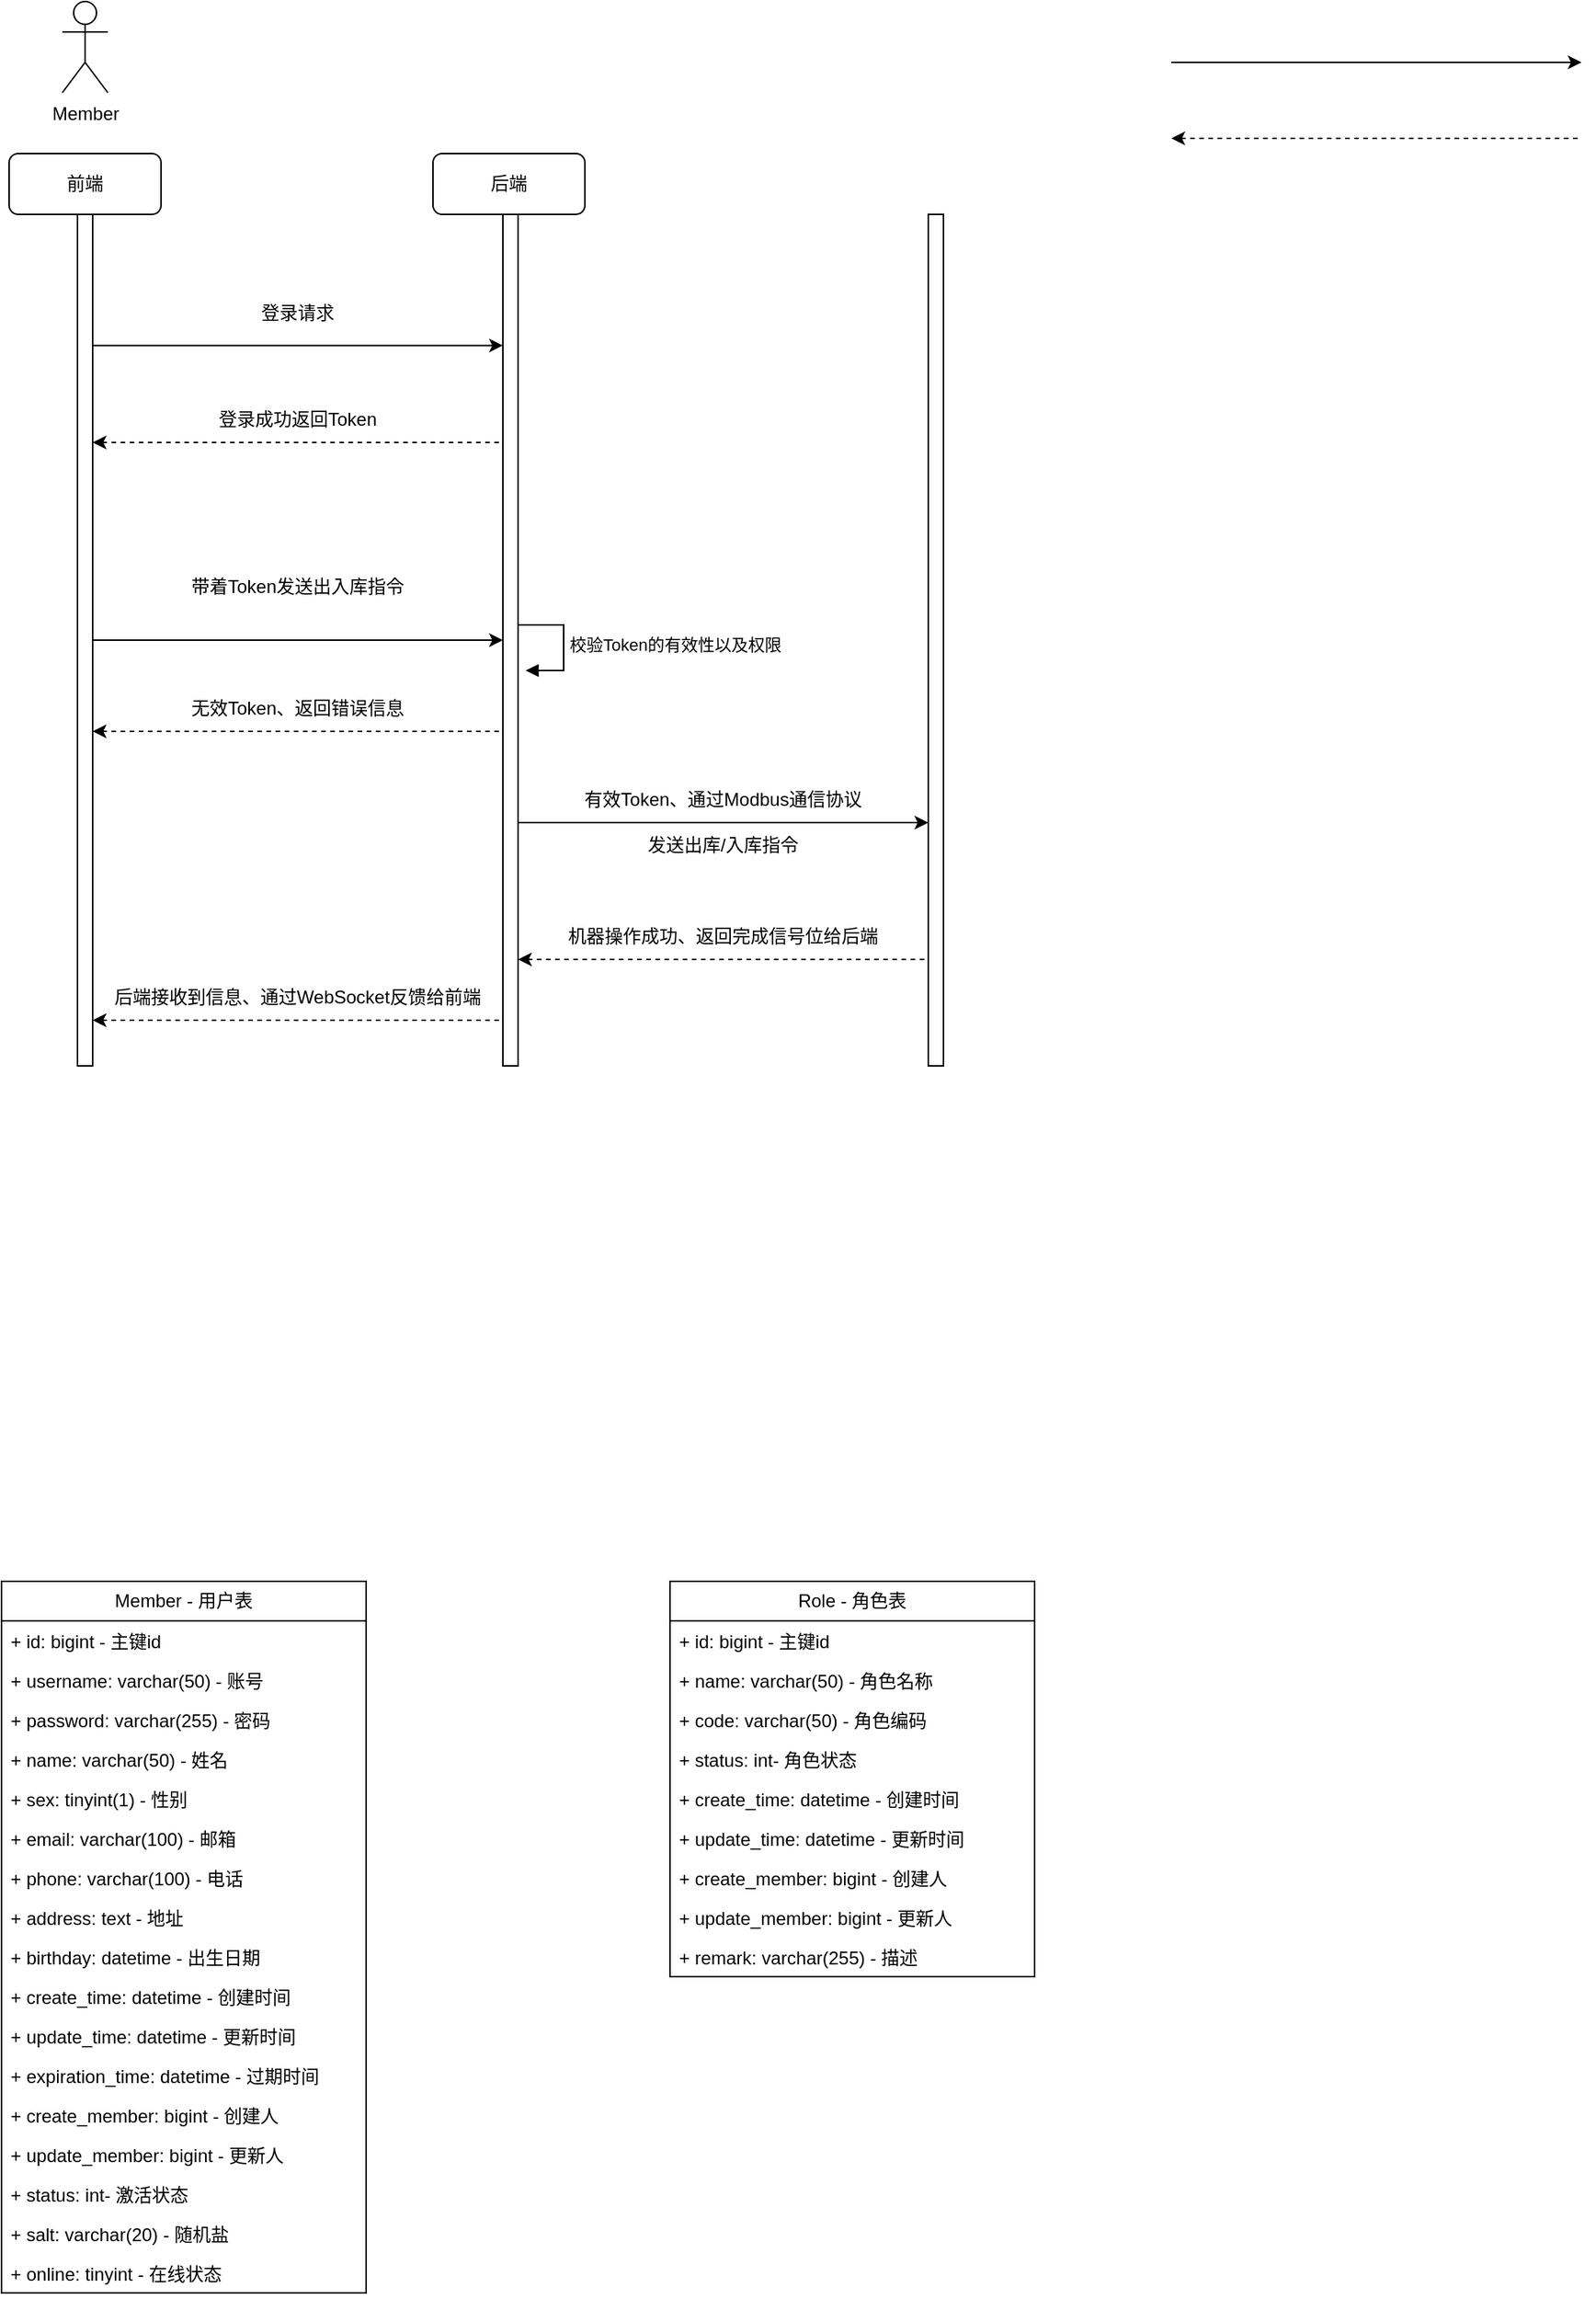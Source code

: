<mxfile version="25.0.3">
  <diagram name="第 1 页" id="4YpfWEqFieO3PSkuTiQ7">
    <mxGraphModel dx="1595" dy="840" grid="1" gridSize="10" guides="1" tooltips="1" connect="1" arrows="1" fold="1" page="1" pageScale="1" pageWidth="827" pageHeight="1169" math="0" shadow="0">
      <root>
        <mxCell id="0" />
        <mxCell id="1" parent="0" />
        <mxCell id="9C9uaq-Ep5HxFIF-LxFW-1" value="Member" style="shape=umlActor;verticalLabelPosition=bottom;verticalAlign=top;html=1;outlineConnect=0;" vertex="1" parent="1">
          <mxGeometry x="150" y="20" width="30" height="60" as="geometry" />
        </mxCell>
        <mxCell id="9C9uaq-Ep5HxFIF-LxFW-4" value="" style="html=1;points=[[0,0,0,0,5],[0,1,0,0,-5],[1,0,0,0,5],[1,1,0,0,-5]];perimeter=orthogonalPerimeter;outlineConnect=0;targetShapes=umlLifeline;portConstraint=eastwest;newEdgeStyle={&quot;curved&quot;:0,&quot;rounded&quot;:0};" vertex="1" parent="1">
          <mxGeometry x="720" y="160" width="10" height="560" as="geometry" />
        </mxCell>
        <mxCell id="9C9uaq-Ep5HxFIF-LxFW-8" value="" style="html=1;points=[[0,0,0,0,5],[0,1,0,0,-5],[1,0,0,0,5],[1,1,0,0,-5]];perimeter=orthogonalPerimeter;outlineConnect=0;targetShapes=umlLifeline;portConstraint=eastwest;newEdgeStyle={&quot;curved&quot;:0,&quot;rounded&quot;:0};" vertex="1" parent="1">
          <mxGeometry x="160" y="160" width="10" height="560" as="geometry" />
        </mxCell>
        <mxCell id="9C9uaq-Ep5HxFIF-LxFW-9" value="前端" style="rounded=1;whiteSpace=wrap;html=1;" vertex="1" parent="1">
          <mxGeometry x="115" y="120" width="100" height="40" as="geometry" />
        </mxCell>
        <mxCell id="9C9uaq-Ep5HxFIF-LxFW-10" value="" style="endArrow=classic;html=1;rounded=0;entryX=0;entryY=0.154;entryDx=0;entryDy=0;entryPerimeter=0;" edge="1" parent="1" source="9C9uaq-Ep5HxFIF-LxFW-8" target="9C9uaq-Ep5HxFIF-LxFW-12">
          <mxGeometry width="50" height="50" relative="1" as="geometry">
            <mxPoint x="200" y="250" as="sourcePoint" />
            <mxPoint x="300" y="240" as="targetPoint" />
          </mxGeometry>
        </mxCell>
        <mxCell id="9C9uaq-Ep5HxFIF-LxFW-12" value="" style="html=1;points=[[0,0,0,0,5],[0,1,0,0,-5],[1,0,0,0,5],[1,1,0,0,-5]];perimeter=orthogonalPerimeter;outlineConnect=0;targetShapes=umlLifeline;portConstraint=eastwest;newEdgeStyle={&quot;curved&quot;:0,&quot;rounded&quot;:0};" vertex="1" parent="1">
          <mxGeometry x="440" y="160" width="10" height="560" as="geometry" />
        </mxCell>
        <mxCell id="9C9uaq-Ep5HxFIF-LxFW-13" value="后端" style="rounded=1;whiteSpace=wrap;html=1;" vertex="1" parent="1">
          <mxGeometry x="394" y="120" width="100" height="40" as="geometry" />
        </mxCell>
        <mxCell id="9C9uaq-Ep5HxFIF-LxFW-14" value="登录请求" style="text;html=1;align=center;verticalAlign=middle;whiteSpace=wrap;rounded=0;" vertex="1" parent="1">
          <mxGeometry x="170" y="210" width="270" height="30" as="geometry" />
        </mxCell>
        <mxCell id="9C9uaq-Ep5HxFIF-LxFW-15" value="" style="endArrow=none;html=1;rounded=0;dashed=1;endFill=0;startArrow=classic;startFill=1;" edge="1" parent="1">
          <mxGeometry width="50" height="50" relative="1" as="geometry">
            <mxPoint x="170" y="310" as="sourcePoint" />
            <mxPoint x="440" y="310" as="targetPoint" />
          </mxGeometry>
        </mxCell>
        <mxCell id="9C9uaq-Ep5HxFIF-LxFW-16" value="登录成功返回Token" style="text;html=1;align=center;verticalAlign=middle;whiteSpace=wrap;rounded=0;" vertex="1" parent="1">
          <mxGeometry x="170" y="280" width="270" height="30" as="geometry" />
        </mxCell>
        <mxCell id="9C9uaq-Ep5HxFIF-LxFW-17" value="" style="endArrow=classic;html=1;rounded=0;" edge="1" parent="1" source="9C9uaq-Ep5HxFIF-LxFW-8" target="9C9uaq-Ep5HxFIF-LxFW-12">
          <mxGeometry width="50" height="50" relative="1" as="geometry">
            <mxPoint x="180" y="420" as="sourcePoint" />
            <mxPoint x="230" y="370" as="targetPoint" />
          </mxGeometry>
        </mxCell>
        <mxCell id="9C9uaq-Ep5HxFIF-LxFW-18" value="带着Token发送出入库指令" style="text;html=1;align=center;verticalAlign=middle;whiteSpace=wrap;rounded=0;" vertex="1" parent="1">
          <mxGeometry x="170" y="390" width="270" height="30" as="geometry" />
        </mxCell>
        <mxCell id="9C9uaq-Ep5HxFIF-LxFW-20" value="校验Token的有效性以及权限" style="html=1;align=left;spacingLeft=2;endArrow=block;rounded=0;edgeStyle=orthogonalEdgeStyle;curved=0;rounded=0;" edge="1" parent="1">
          <mxGeometry relative="1" as="geometry">
            <mxPoint x="450" y="430" as="sourcePoint" />
            <Array as="points">
              <mxPoint x="480" y="460" />
            </Array>
            <mxPoint x="455" y="460" as="targetPoint" />
          </mxGeometry>
        </mxCell>
        <mxCell id="9C9uaq-Ep5HxFIF-LxFW-22" value="" style="endArrow=classic;html=1;rounded=0;" edge="1" parent="1">
          <mxGeometry width="50" height="50" relative="1" as="geometry">
            <mxPoint x="880" y="60" as="sourcePoint" />
            <mxPoint x="1150" y="60" as="targetPoint" />
          </mxGeometry>
        </mxCell>
        <mxCell id="9C9uaq-Ep5HxFIF-LxFW-24" value="" style="endArrow=classic;html=1;rounded=0;" edge="1" parent="1">
          <mxGeometry width="50" height="50" relative="1" as="geometry">
            <mxPoint x="450" y="560" as="sourcePoint" />
            <mxPoint x="720" y="560" as="targetPoint" />
          </mxGeometry>
        </mxCell>
        <mxCell id="9C9uaq-Ep5HxFIF-LxFW-25" value="有效Token、通过Modbus通信协议" style="text;html=1;align=center;verticalAlign=middle;whiteSpace=wrap;rounded=0;" vertex="1" parent="1">
          <mxGeometry x="450" y="530" width="270" height="30" as="geometry" />
        </mxCell>
        <mxCell id="9C9uaq-Ep5HxFIF-LxFW-26" value="发送出库/入库指令" style="text;html=1;align=center;verticalAlign=middle;whiteSpace=wrap;rounded=0;" vertex="1" parent="1">
          <mxGeometry x="450" y="560" width="270" height="30" as="geometry" />
        </mxCell>
        <mxCell id="9C9uaq-Ep5HxFIF-LxFW-27" value="" style="endArrow=none;html=1;rounded=0;dashed=1;startArrow=classic;startFill=1;endFill=0;" edge="1" parent="1">
          <mxGeometry width="50" height="50" relative="1" as="geometry">
            <mxPoint x="880" y="110" as="sourcePoint" />
            <mxPoint x="1150" y="110" as="targetPoint" />
          </mxGeometry>
        </mxCell>
        <mxCell id="9C9uaq-Ep5HxFIF-LxFW-28" value="" style="endArrow=none;html=1;rounded=0;dashed=1;startArrow=classic;startFill=1;endFill=0;" edge="1" parent="1">
          <mxGeometry width="50" height="50" relative="1" as="geometry">
            <mxPoint x="170" y="500" as="sourcePoint" />
            <mxPoint x="440" y="500" as="targetPoint" />
          </mxGeometry>
        </mxCell>
        <mxCell id="9C9uaq-Ep5HxFIF-LxFW-29" value="无效Token、返回错误信息" style="text;html=1;align=center;verticalAlign=middle;whiteSpace=wrap;rounded=0;" vertex="1" parent="1">
          <mxGeometry x="170" y="470" width="270" height="30" as="geometry" />
        </mxCell>
        <mxCell id="9C9uaq-Ep5HxFIF-LxFW-30" value="" style="endArrow=none;html=1;rounded=0;dashed=1;startArrow=classic;startFill=1;endFill=0;" edge="1" parent="1">
          <mxGeometry width="50" height="50" relative="1" as="geometry">
            <mxPoint x="450" y="650" as="sourcePoint" />
            <mxPoint x="720" y="650" as="targetPoint" />
          </mxGeometry>
        </mxCell>
        <mxCell id="9C9uaq-Ep5HxFIF-LxFW-31" value="机器操作成功、返回完成信号位给后端" style="text;html=1;align=center;verticalAlign=middle;whiteSpace=wrap;rounded=0;" vertex="1" parent="1">
          <mxGeometry x="450" y="620" width="270" height="30" as="geometry" />
        </mxCell>
        <mxCell id="9C9uaq-Ep5HxFIF-LxFW-32" value="" style="endArrow=none;html=1;rounded=0;dashed=1;startArrow=classic;startFill=1;endFill=0;" edge="1" parent="1">
          <mxGeometry width="50" height="50" relative="1" as="geometry">
            <mxPoint x="170" y="690" as="sourcePoint" />
            <mxPoint x="440" y="690" as="targetPoint" />
          </mxGeometry>
        </mxCell>
        <mxCell id="9C9uaq-Ep5HxFIF-LxFW-33" value="后端接收到信息、通过WebSocket反馈给前端" style="text;html=1;align=center;verticalAlign=middle;whiteSpace=wrap;rounded=0;" vertex="1" parent="1">
          <mxGeometry x="170" y="660" width="270" height="30" as="geometry" />
        </mxCell>
        <mxCell id="9C9uaq-Ep5HxFIF-LxFW-35" value="Member - 用户表" style="swimlane;fontStyle=0;childLayout=stackLayout;horizontal=1;startSize=26;fillColor=none;horizontalStack=0;resizeParent=1;resizeParentMax=0;resizeLast=0;collapsible=1;marginBottom=0;whiteSpace=wrap;html=1;" vertex="1" parent="1">
          <mxGeometry x="110" y="1059" width="240" height="468" as="geometry" />
        </mxCell>
        <mxCell id="9C9uaq-Ep5HxFIF-LxFW-36" value="+ id: bigint - 主键id" style="text;strokeColor=none;fillColor=none;align=left;verticalAlign=top;spacingLeft=4;spacingRight=4;overflow=hidden;rotatable=0;points=[[0,0.5],[1,0.5]];portConstraint=eastwest;whiteSpace=wrap;html=1;" vertex="1" parent="9C9uaq-Ep5HxFIF-LxFW-35">
          <mxGeometry y="26" width="240" height="26" as="geometry" />
        </mxCell>
        <mxCell id="9C9uaq-Ep5HxFIF-LxFW-37" value="+ username: varchar(50) - 账号" style="text;strokeColor=none;fillColor=none;align=left;verticalAlign=top;spacingLeft=4;spacingRight=4;overflow=hidden;rotatable=0;points=[[0,0.5],[1,0.5]];portConstraint=eastwest;whiteSpace=wrap;html=1;" vertex="1" parent="9C9uaq-Ep5HxFIF-LxFW-35">
          <mxGeometry y="52" width="240" height="26" as="geometry" />
        </mxCell>
        <mxCell id="9C9uaq-Ep5HxFIF-LxFW-38" value="+ password: varchar(255) - 密码" style="text;strokeColor=none;fillColor=none;align=left;verticalAlign=top;spacingLeft=4;spacingRight=4;overflow=hidden;rotatable=0;points=[[0,0.5],[1,0.5]];portConstraint=eastwest;whiteSpace=wrap;html=1;" vertex="1" parent="9C9uaq-Ep5HxFIF-LxFW-35">
          <mxGeometry y="78" width="240" height="26" as="geometry" />
        </mxCell>
        <mxCell id="9C9uaq-Ep5HxFIF-LxFW-39" value="+ name: varchar(50) - 姓名" style="text;strokeColor=none;fillColor=none;align=left;verticalAlign=top;spacingLeft=4;spacingRight=4;overflow=hidden;rotatable=0;points=[[0,0.5],[1,0.5]];portConstraint=eastwest;whiteSpace=wrap;html=1;" vertex="1" parent="9C9uaq-Ep5HxFIF-LxFW-35">
          <mxGeometry y="104" width="240" height="26" as="geometry" />
        </mxCell>
        <mxCell id="9C9uaq-Ep5HxFIF-LxFW-45" value="+ sex: tinyint(1) - 性别" style="text;strokeColor=none;fillColor=none;align=left;verticalAlign=top;spacingLeft=4;spacingRight=4;overflow=hidden;rotatable=0;points=[[0,0.5],[1,0.5]];portConstraint=eastwest;whiteSpace=wrap;html=1;" vertex="1" parent="9C9uaq-Ep5HxFIF-LxFW-35">
          <mxGeometry y="130" width="240" height="26" as="geometry" />
        </mxCell>
        <mxCell id="9C9uaq-Ep5HxFIF-LxFW-46" value="+ email: varchar(100) - 邮箱" style="text;strokeColor=none;fillColor=none;align=left;verticalAlign=top;spacingLeft=4;spacingRight=4;overflow=hidden;rotatable=0;points=[[0,0.5],[1,0.5]];portConstraint=eastwest;whiteSpace=wrap;html=1;" vertex="1" parent="9C9uaq-Ep5HxFIF-LxFW-35">
          <mxGeometry y="156" width="240" height="26" as="geometry" />
        </mxCell>
        <mxCell id="9C9uaq-Ep5HxFIF-LxFW-47" value="+ phone: varchar(100) - 电话" style="text;strokeColor=none;fillColor=none;align=left;verticalAlign=top;spacingLeft=4;spacingRight=4;overflow=hidden;rotatable=0;points=[[0,0.5],[1,0.5]];portConstraint=eastwest;whiteSpace=wrap;html=1;" vertex="1" parent="9C9uaq-Ep5HxFIF-LxFW-35">
          <mxGeometry y="182" width="240" height="26" as="geometry" />
        </mxCell>
        <mxCell id="9C9uaq-Ep5HxFIF-LxFW-48" value="+ address: text - 地址" style="text;strokeColor=none;fillColor=none;align=left;verticalAlign=top;spacingLeft=4;spacingRight=4;overflow=hidden;rotatable=0;points=[[0,0.5],[1,0.5]];portConstraint=eastwest;whiteSpace=wrap;html=1;" vertex="1" parent="9C9uaq-Ep5HxFIF-LxFW-35">
          <mxGeometry y="208" width="240" height="26" as="geometry" />
        </mxCell>
        <mxCell id="9C9uaq-Ep5HxFIF-LxFW-49" value="+ birthday: datetime - 出生日期" style="text;strokeColor=none;fillColor=none;align=left;verticalAlign=top;spacingLeft=4;spacingRight=4;overflow=hidden;rotatable=0;points=[[0,0.5],[1,0.5]];portConstraint=eastwest;whiteSpace=wrap;html=1;" vertex="1" parent="9C9uaq-Ep5HxFIF-LxFW-35">
          <mxGeometry y="234" width="240" height="26" as="geometry" />
        </mxCell>
        <mxCell id="9C9uaq-Ep5HxFIF-LxFW-50" value="+ create_time: datetime - 创建时间" style="text;strokeColor=none;fillColor=none;align=left;verticalAlign=top;spacingLeft=4;spacingRight=4;overflow=hidden;rotatable=0;points=[[0,0.5],[1,0.5]];portConstraint=eastwest;whiteSpace=wrap;html=1;" vertex="1" parent="9C9uaq-Ep5HxFIF-LxFW-35">
          <mxGeometry y="260" width="240" height="26" as="geometry" />
        </mxCell>
        <mxCell id="9C9uaq-Ep5HxFIF-LxFW-51" value="+ update_time: datetime - 更新时间" style="text;strokeColor=none;fillColor=none;align=left;verticalAlign=top;spacingLeft=4;spacingRight=4;overflow=hidden;rotatable=0;points=[[0,0.5],[1,0.5]];portConstraint=eastwest;whiteSpace=wrap;html=1;" vertex="1" parent="9C9uaq-Ep5HxFIF-LxFW-35">
          <mxGeometry y="286" width="240" height="26" as="geometry" />
        </mxCell>
        <mxCell id="9C9uaq-Ep5HxFIF-LxFW-52" value="+ expiration_time: datetime - 过期时间" style="text;strokeColor=none;fillColor=none;align=left;verticalAlign=top;spacingLeft=4;spacingRight=4;overflow=hidden;rotatable=0;points=[[0,0.5],[1,0.5]];portConstraint=eastwest;whiteSpace=wrap;html=1;" vertex="1" parent="9C9uaq-Ep5HxFIF-LxFW-35">
          <mxGeometry y="312" width="240" height="26" as="geometry" />
        </mxCell>
        <mxCell id="9C9uaq-Ep5HxFIF-LxFW-53" value="+ create_member: bigint - 创建人" style="text;strokeColor=none;fillColor=none;align=left;verticalAlign=top;spacingLeft=4;spacingRight=4;overflow=hidden;rotatable=0;points=[[0,0.5],[1,0.5]];portConstraint=eastwest;whiteSpace=wrap;html=1;" vertex="1" parent="9C9uaq-Ep5HxFIF-LxFW-35">
          <mxGeometry y="338" width="240" height="26" as="geometry" />
        </mxCell>
        <mxCell id="9C9uaq-Ep5HxFIF-LxFW-54" value="+ update_member: bigint - 更新人" style="text;strokeColor=none;fillColor=none;align=left;verticalAlign=top;spacingLeft=4;spacingRight=4;overflow=hidden;rotatable=0;points=[[0,0.5],[1,0.5]];portConstraint=eastwest;whiteSpace=wrap;html=1;" vertex="1" parent="9C9uaq-Ep5HxFIF-LxFW-35">
          <mxGeometry y="364" width="240" height="26" as="geometry" />
        </mxCell>
        <mxCell id="9C9uaq-Ep5HxFIF-LxFW-55" value="+ status: int- 激活状态" style="text;strokeColor=none;fillColor=none;align=left;verticalAlign=top;spacingLeft=4;spacingRight=4;overflow=hidden;rotatable=0;points=[[0,0.5],[1,0.5]];portConstraint=eastwest;whiteSpace=wrap;html=1;" vertex="1" parent="9C9uaq-Ep5HxFIF-LxFW-35">
          <mxGeometry y="390" width="240" height="26" as="geometry" />
        </mxCell>
        <mxCell id="9C9uaq-Ep5HxFIF-LxFW-72" value="+ salt: varchar(20) - 随机盐" style="text;strokeColor=none;fillColor=none;align=left;verticalAlign=top;spacingLeft=4;spacingRight=4;overflow=hidden;rotatable=0;points=[[0,0.5],[1,0.5]];portConstraint=eastwest;whiteSpace=wrap;html=1;" vertex="1" parent="9C9uaq-Ep5HxFIF-LxFW-35">
          <mxGeometry y="416" width="240" height="26" as="geometry" />
        </mxCell>
        <mxCell id="9C9uaq-Ep5HxFIF-LxFW-73" value="+ online: tinyint - 在线状态" style="text;strokeColor=none;fillColor=none;align=left;verticalAlign=top;spacingLeft=4;spacingRight=4;overflow=hidden;rotatable=0;points=[[0,0.5],[1,0.5]];portConstraint=eastwest;whiteSpace=wrap;html=1;" vertex="1" parent="9C9uaq-Ep5HxFIF-LxFW-35">
          <mxGeometry y="442" width="240" height="26" as="geometry" />
        </mxCell>
        <mxCell id="9C9uaq-Ep5HxFIF-LxFW-74" value="Role - 角色表" style="swimlane;fontStyle=0;childLayout=stackLayout;horizontal=1;startSize=26;fillColor=none;horizontalStack=0;resizeParent=1;resizeParentMax=0;resizeLast=0;collapsible=1;marginBottom=0;whiteSpace=wrap;html=1;" vertex="1" parent="1">
          <mxGeometry x="550" y="1059" width="240" height="260" as="geometry" />
        </mxCell>
        <mxCell id="9C9uaq-Ep5HxFIF-LxFW-75" value="+ id: bigint - 主键id" style="text;strokeColor=none;fillColor=none;align=left;verticalAlign=top;spacingLeft=4;spacingRight=4;overflow=hidden;rotatable=0;points=[[0,0.5],[1,0.5]];portConstraint=eastwest;whiteSpace=wrap;html=1;" vertex="1" parent="9C9uaq-Ep5HxFIF-LxFW-74">
          <mxGeometry y="26" width="240" height="26" as="geometry" />
        </mxCell>
        <mxCell id="9C9uaq-Ep5HxFIF-LxFW-76" value="+ name: varchar(50) - 角色名称" style="text;strokeColor=none;fillColor=none;align=left;verticalAlign=top;spacingLeft=4;spacingRight=4;overflow=hidden;rotatable=0;points=[[0,0.5],[1,0.5]];portConstraint=eastwest;whiteSpace=wrap;html=1;" vertex="1" parent="9C9uaq-Ep5HxFIF-LxFW-74">
          <mxGeometry y="52" width="240" height="26" as="geometry" />
        </mxCell>
        <mxCell id="9C9uaq-Ep5HxFIF-LxFW-77" value="+ code: varchar(50) - 角色编码" style="text;strokeColor=none;fillColor=none;align=left;verticalAlign=top;spacingLeft=4;spacingRight=4;overflow=hidden;rotatable=0;points=[[0,0.5],[1,0.5]];portConstraint=eastwest;whiteSpace=wrap;html=1;" vertex="1" parent="9C9uaq-Ep5HxFIF-LxFW-74">
          <mxGeometry y="78" width="240" height="26" as="geometry" />
        </mxCell>
        <mxCell id="9C9uaq-Ep5HxFIF-LxFW-89" value="+ status: int- 角色状态" style="text;strokeColor=none;fillColor=none;align=left;verticalAlign=top;spacingLeft=4;spacingRight=4;overflow=hidden;rotatable=0;points=[[0,0.5],[1,0.5]];portConstraint=eastwest;whiteSpace=wrap;html=1;" vertex="1" parent="9C9uaq-Ep5HxFIF-LxFW-74">
          <mxGeometry y="104" width="240" height="26" as="geometry" />
        </mxCell>
        <mxCell id="9C9uaq-Ep5HxFIF-LxFW-84" value="+ create_time: datetime - 创建时间" style="text;strokeColor=none;fillColor=none;align=left;verticalAlign=top;spacingLeft=4;spacingRight=4;overflow=hidden;rotatable=0;points=[[0,0.5],[1,0.5]];portConstraint=eastwest;whiteSpace=wrap;html=1;" vertex="1" parent="9C9uaq-Ep5HxFIF-LxFW-74">
          <mxGeometry y="130" width="240" height="26" as="geometry" />
        </mxCell>
        <mxCell id="9C9uaq-Ep5HxFIF-LxFW-85" value="+ update_time: datetime - 更新时间" style="text;strokeColor=none;fillColor=none;align=left;verticalAlign=top;spacingLeft=4;spacingRight=4;overflow=hidden;rotatable=0;points=[[0,0.5],[1,0.5]];portConstraint=eastwest;whiteSpace=wrap;html=1;" vertex="1" parent="9C9uaq-Ep5HxFIF-LxFW-74">
          <mxGeometry y="156" width="240" height="26" as="geometry" />
        </mxCell>
        <mxCell id="9C9uaq-Ep5HxFIF-LxFW-87" value="+ create_member: bigint - 创建人" style="text;strokeColor=none;fillColor=none;align=left;verticalAlign=top;spacingLeft=4;spacingRight=4;overflow=hidden;rotatable=0;points=[[0,0.5],[1,0.5]];portConstraint=eastwest;whiteSpace=wrap;html=1;" vertex="1" parent="9C9uaq-Ep5HxFIF-LxFW-74">
          <mxGeometry y="182" width="240" height="26" as="geometry" />
        </mxCell>
        <mxCell id="9C9uaq-Ep5HxFIF-LxFW-88" value="+ update_member: bigint - 更新人" style="text;strokeColor=none;fillColor=none;align=left;verticalAlign=top;spacingLeft=4;spacingRight=4;overflow=hidden;rotatable=0;points=[[0,0.5],[1,0.5]];portConstraint=eastwest;whiteSpace=wrap;html=1;" vertex="1" parent="9C9uaq-Ep5HxFIF-LxFW-74">
          <mxGeometry y="208" width="240" height="26" as="geometry" />
        </mxCell>
        <mxCell id="9C9uaq-Ep5HxFIF-LxFW-91" value="+ remark: varchar(255) - 描述" style="text;strokeColor=none;fillColor=none;align=left;verticalAlign=top;spacingLeft=4;spacingRight=4;overflow=hidden;rotatable=0;points=[[0,0.5],[1,0.5]];portConstraint=eastwest;whiteSpace=wrap;html=1;" vertex="1" parent="9C9uaq-Ep5HxFIF-LxFW-74">
          <mxGeometry y="234" width="240" height="26" as="geometry" />
        </mxCell>
      </root>
    </mxGraphModel>
  </diagram>
</mxfile>
